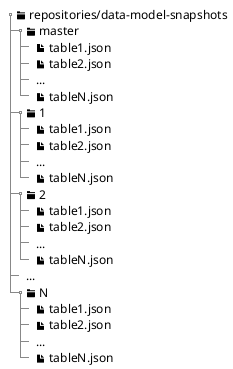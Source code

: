 @startsalt
{
{T
+ <&folder> repositories/data-model-snapshots
++ <&folder> master
+++ <&file> table1.json
+++ <&file> table2.json
+++ ...
+++ <&file> tableN.json
++ <&folder> 1
+++ <&file> table1.json
+++ <&file> table2.json
+++ ...
+++ <&file> tableN.json
++ <&folder> 2
+++ <&file> table1.json
+++ <&file> table2.json
+++ ...
+++ <&file> tableN.json
++ ...
++ <&folder> N
+++ <&file> table1.json
+++ <&file> table2.json
+++ ...
+++ <&file> tableN.json
}
}
@endsalt